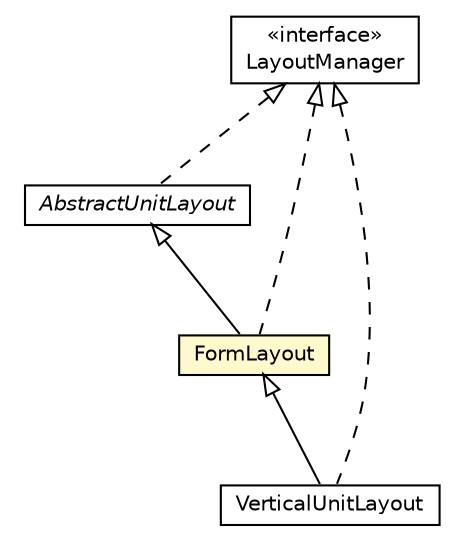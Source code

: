 #!/usr/local/bin/dot
#
# Class diagram 
# Generated by UMLGraph version R5_6-24-gf6e263 (http://www.umlgraph.org/)
#

digraph G {
	edge [fontname="Helvetica",fontsize=10,labelfontname="Helvetica",labelfontsize=10];
	node [fontname="Helvetica",fontsize=10,shape=plaintext];
	nodesep=0.25;
	ranksep=0.5;
	// org.universAAL.ui.handler.gui.swing.defaultLookAndFeel.Layout.AbstractUnitLayout
	c4131150 [label=<<table title="org.universAAL.ui.handler.gui.swing.defaultLookAndFeel.Layout.AbstractUnitLayout" border="0" cellborder="1" cellspacing="0" cellpadding="2" port="p" href="./AbstractUnitLayout.html">
		<tr><td><table border="0" cellspacing="0" cellpadding="1">
<tr><td align="center" balign="center"><font face="Helvetica-Oblique"> AbstractUnitLayout </font></td></tr>
		</table></td></tr>
		</table>>, URL="./AbstractUnitLayout.html", fontname="Helvetica", fontcolor="black", fontsize=10.0];
	// org.universAAL.ui.handler.gui.swing.defaultLookAndFeel.Layout.FormLayout
	c4131154 [label=<<table title="org.universAAL.ui.handler.gui.swing.defaultLookAndFeel.Layout.FormLayout" border="0" cellborder="1" cellspacing="0" cellpadding="2" port="p" bgcolor="lemonChiffon" href="./FormLayout.html">
		<tr><td><table border="0" cellspacing="0" cellpadding="1">
<tr><td align="center" balign="center"> FormLayout </td></tr>
		</table></td></tr>
		</table>>, URL="./FormLayout.html", fontname="Helvetica", fontcolor="black", fontsize=10.0];
	// org.universAAL.ui.handler.gui.swing.defaultLookAndFeel.Layout.VerticalUnitLayout
	c4131155 [label=<<table title="org.universAAL.ui.handler.gui.swing.defaultLookAndFeel.Layout.VerticalUnitLayout" border="0" cellborder="1" cellspacing="0" cellpadding="2" port="p" href="./VerticalUnitLayout.html">
		<tr><td><table border="0" cellspacing="0" cellpadding="1">
<tr><td align="center" balign="center"> VerticalUnitLayout </td></tr>
		</table></td></tr>
		</table>>, URL="./VerticalUnitLayout.html", fontname="Helvetica", fontcolor="black", fontsize=10.0];
	//org.universAAL.ui.handler.gui.swing.defaultLookAndFeel.Layout.AbstractUnitLayout implements java.awt.LayoutManager
	c4131721:p -> c4131150:p [dir=back,arrowtail=empty,style=dashed];
	//org.universAAL.ui.handler.gui.swing.defaultLookAndFeel.Layout.FormLayout extends org.universAAL.ui.handler.gui.swing.defaultLookAndFeel.Layout.AbstractUnitLayout
	c4131150:p -> c4131154:p [dir=back,arrowtail=empty];
	//org.universAAL.ui.handler.gui.swing.defaultLookAndFeel.Layout.FormLayout implements java.awt.LayoutManager
	c4131721:p -> c4131154:p [dir=back,arrowtail=empty,style=dashed];
	//org.universAAL.ui.handler.gui.swing.defaultLookAndFeel.Layout.VerticalUnitLayout extends org.universAAL.ui.handler.gui.swing.defaultLookAndFeel.Layout.FormLayout
	c4131154:p -> c4131155:p [dir=back,arrowtail=empty];
	//org.universAAL.ui.handler.gui.swing.defaultLookAndFeel.Layout.VerticalUnitLayout implements java.awt.LayoutManager
	c4131721:p -> c4131155:p [dir=back,arrowtail=empty,style=dashed];
	// java.awt.LayoutManager
	c4131721 [label=<<table title="java.awt.LayoutManager" border="0" cellborder="1" cellspacing="0" cellpadding="2" port="p" href="http://java.sun.com/j2se/1.4.2/docs/api/java/awt/LayoutManager.html">
		<tr><td><table border="0" cellspacing="0" cellpadding="1">
<tr><td align="center" balign="center"> &#171;interface&#187; </td></tr>
<tr><td align="center" balign="center"> LayoutManager </td></tr>
		</table></td></tr>
		</table>>, URL="http://java.sun.com/j2se/1.4.2/docs/api/java/awt/LayoutManager.html", fontname="Helvetica", fontcolor="black", fontsize=10.0];
}

